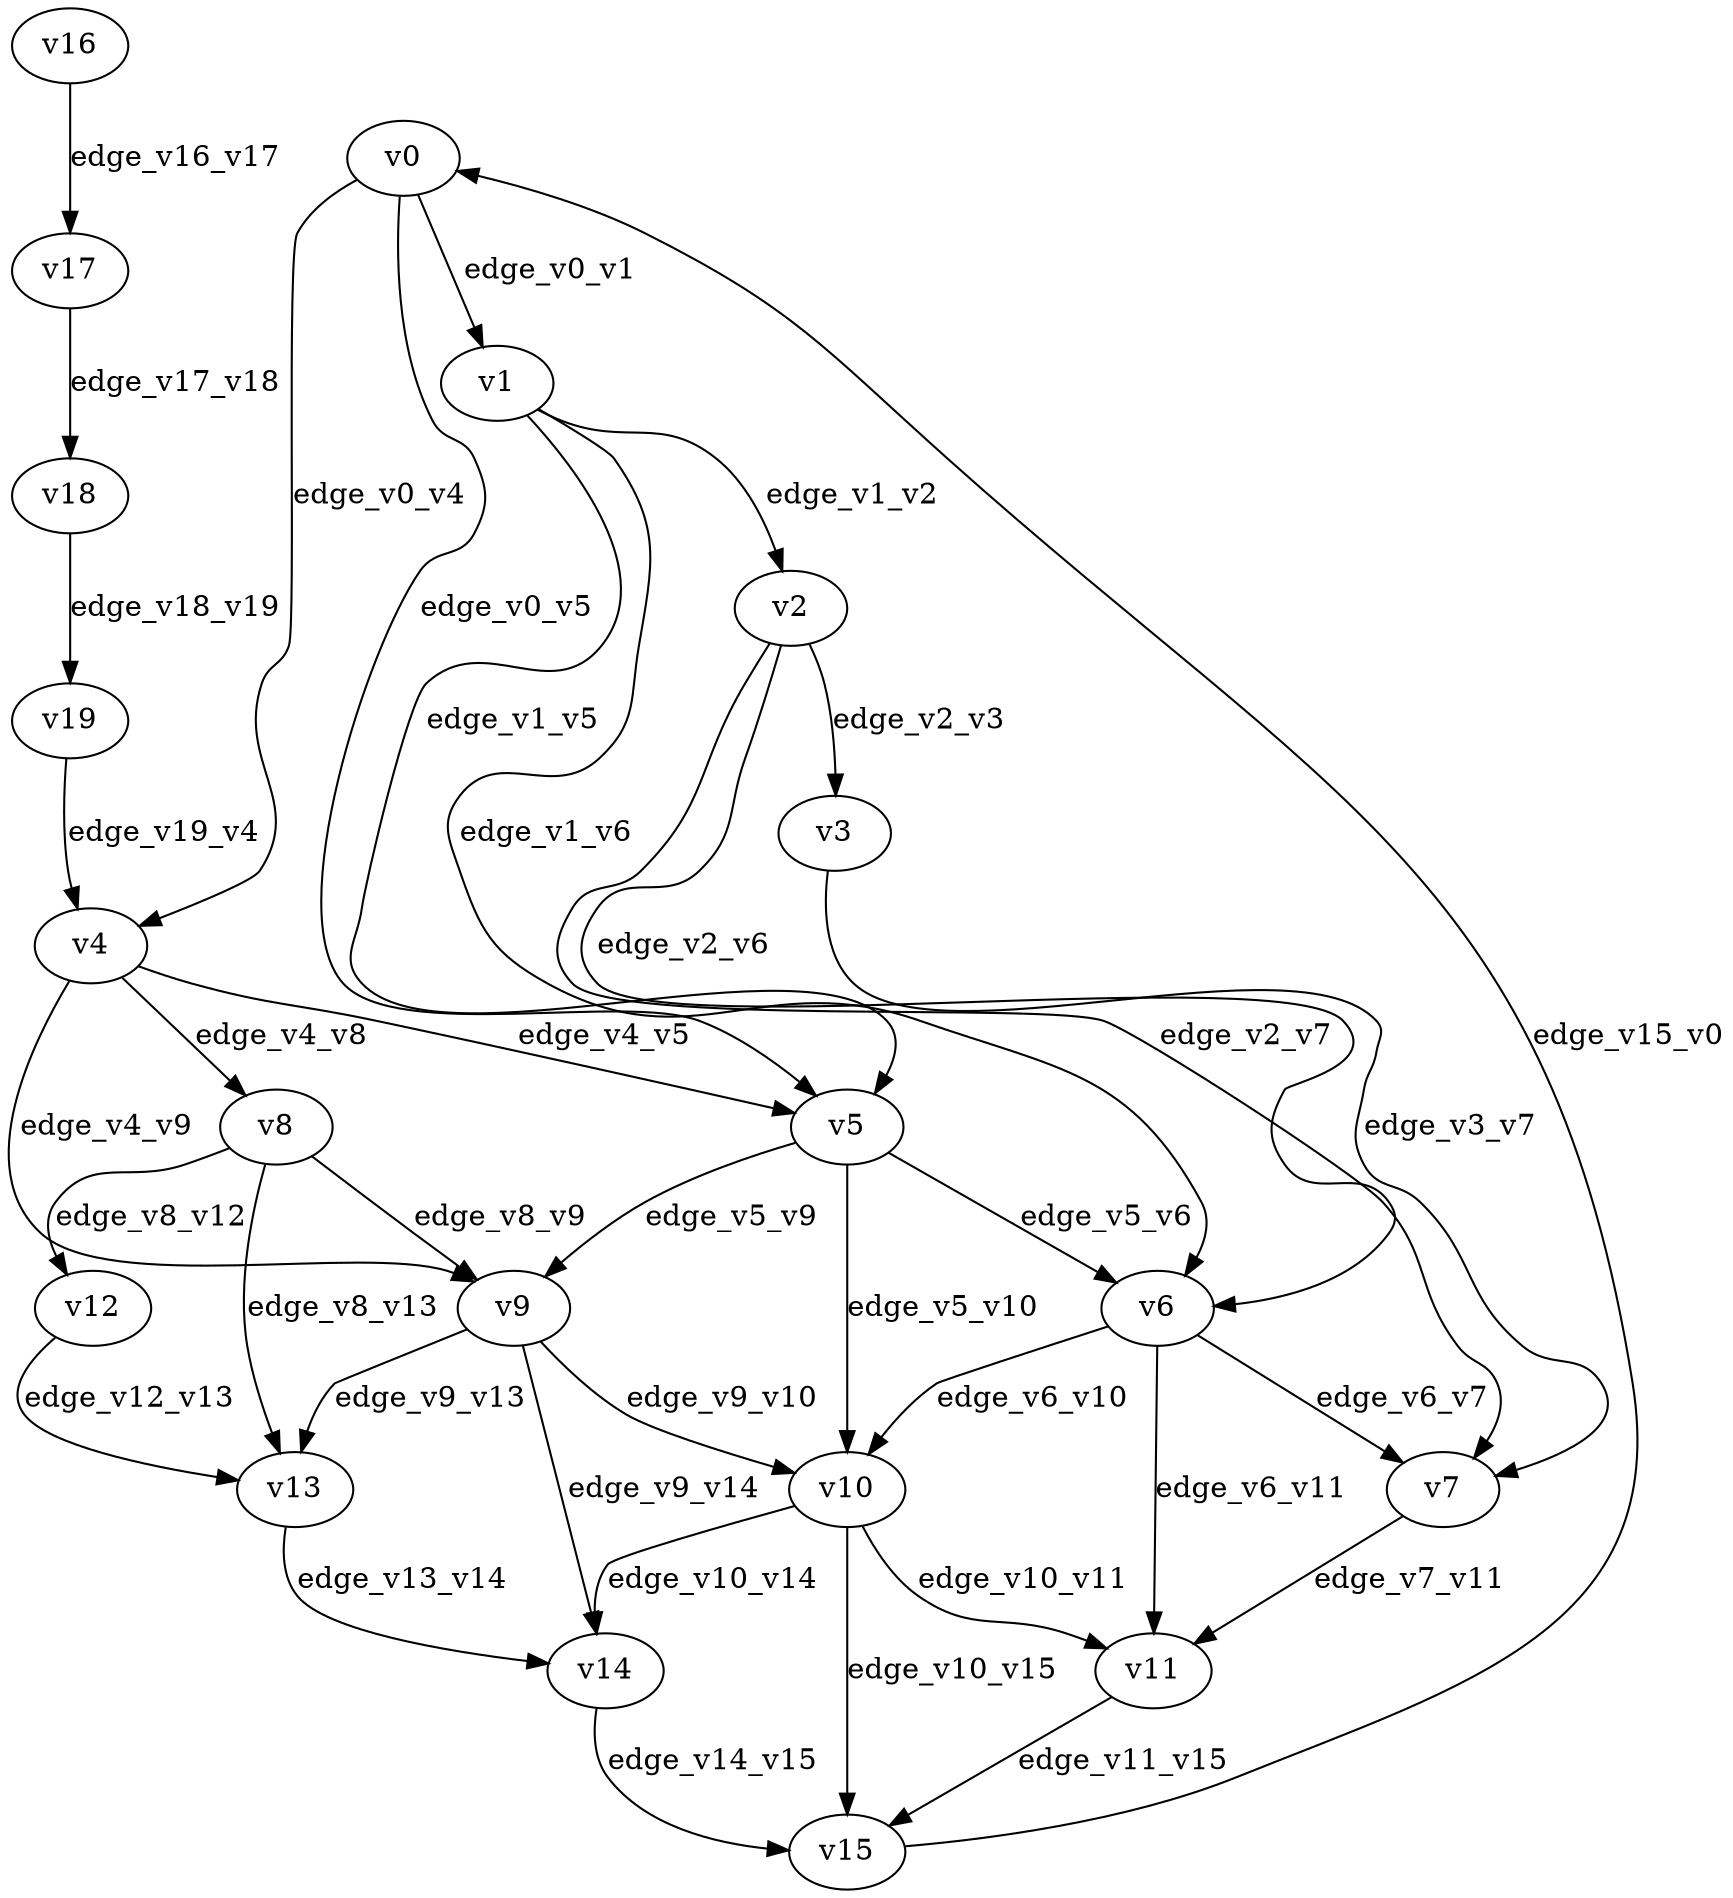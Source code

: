 digraph test019 {
    // Discounted game test case
    // Vertex properties: name [player=X]
    // Edge properties: [weight=Y, discount=Z]

    v0 [name="v0", player=0];
    v1 [name="v1", player=1];
    v2 [name="v2", player=0];
    v3 [name="v3", player=0];
    v4 [name="v4", player=1];
    v5 [name="v5", player=1];
    v6 [name="v6", player=1];
    v7 [name="v7", player=0];
    v8 [name="v8", player=0];
    v9 [name="v9", player=0];
    v10 [name="v10", player=1];
    v11 [name="v11", player=0];
    v12 [name="v12", player=1];
    v13 [name="v13", player=0];
    v14 [name="v14", player=0];
    v15 [name="v15", player=1];
    v16 [name="v16", player=0];
    v17 [name="v17", player=1];
    v18 [name="v18", player=0];
    v19 [name="v19", player=0];

    v0 -> v1 [label="edge_v0_v1", weight=-2.28, discount=0.628];
    v0 -> v4 [label="edge_v0_v4", weight=-3.30, discount=0.628];
    v0 -> v5 [label="edge_v0_v5", weight=-1.69, discount=0.628];
    v1 -> v2 [label="edge_v1_v2", weight=-1.68, discount=0.628];
    v1 -> v5 [label="edge_v1_v5", weight=-3.42, discount=0.628];
    v1 -> v6 [label="edge_v1_v6", weight=0.12, discount=0.628];
    v2 -> v3 [label="edge_v2_v3", weight=0.55, discount=0.628];
    v2 -> v6 [label="edge_v2_v6", weight=-2.24, discount=0.628];
    v2 -> v7 [label="edge_v2_v7", weight=-3.05, discount=0.628];
    v3 -> v7 [label="edge_v3_v7", weight=-0.85, discount=0.628];
    v4 -> v5 [label="edge_v4_v5", weight=-2.54, discount=0.628];
    v4 -> v8 [label="edge_v4_v8", weight=-2.32, discount=0.628];
    v4 -> v9 [label="edge_v4_v9", weight=-4.57, discount=0.628];
    v5 -> v6 [label="edge_v5_v6", weight=0.13, discount=0.628];
    v5 -> v9 [label="edge_v5_v9", weight=-0.84, discount=0.628];
    v5 -> v10 [label="edge_v5_v10", weight=1.69, discount=0.628];
    v6 -> v7 [label="edge_v6_v7", weight=0.02, discount=0.628];
    v6 -> v10 [label="edge_v6_v10", weight=1.49, discount=0.628];
    v6 -> v11 [label="edge_v6_v11", weight=2.85, discount=0.628];
    v7 -> v11 [label="edge_v7_v11", weight=-0.27, discount=0.628];
    v8 -> v9 [label="edge_v8_v9", weight=-2.01, discount=0.628];
    v8 -> v12 [label="edge_v8_v12", weight=-0.42, discount=0.628];
    v8 -> v13 [label="edge_v8_v13", weight=-2.72, discount=0.628];
    v9 -> v10 [label="edge_v9_v10", weight=-0.04, discount=0.628];
    v9 -> v13 [label="edge_v9_v13", weight=0.89, discount=0.628];
    v9 -> v14 [label="edge_v9_v14", weight=-0.16, discount=0.628];
    v10 -> v11 [label="edge_v10_v11", weight=0.91, discount=0.628];
    v10 -> v14 [label="edge_v10_v14", weight=0.10, discount=0.628];
    v10 -> v15 [label="edge_v10_v15", weight=2.42, discount=0.628];
    v11 -> v15 [label="edge_v11_v15", weight=3.80, discount=0.628];
    v12 -> v13 [label="edge_v12_v13", weight=-1.96, discount=0.628];
    v13 -> v14 [label="edge_v13_v14", weight=2.02, discount=0.628];
    v14 -> v15 [label="edge_v14_v15", weight=3.84, discount=0.628];
    v16 -> v17 [label="edge_v16_v17", weight=2.42, discount=0.628];
    v17 -> v18 [label="edge_v17_v18", weight=3.47, discount=0.628];
    v18 -> v19 [label="edge_v18_v19", weight=2.19, discount=0.628];
    v15 -> v0 [label="edge_v15_v0", weight=-3.26, discount=0.628];
    v19 -> v4 [label="edge_v19_v4", weight=-2.86, discount=0.628];
}
